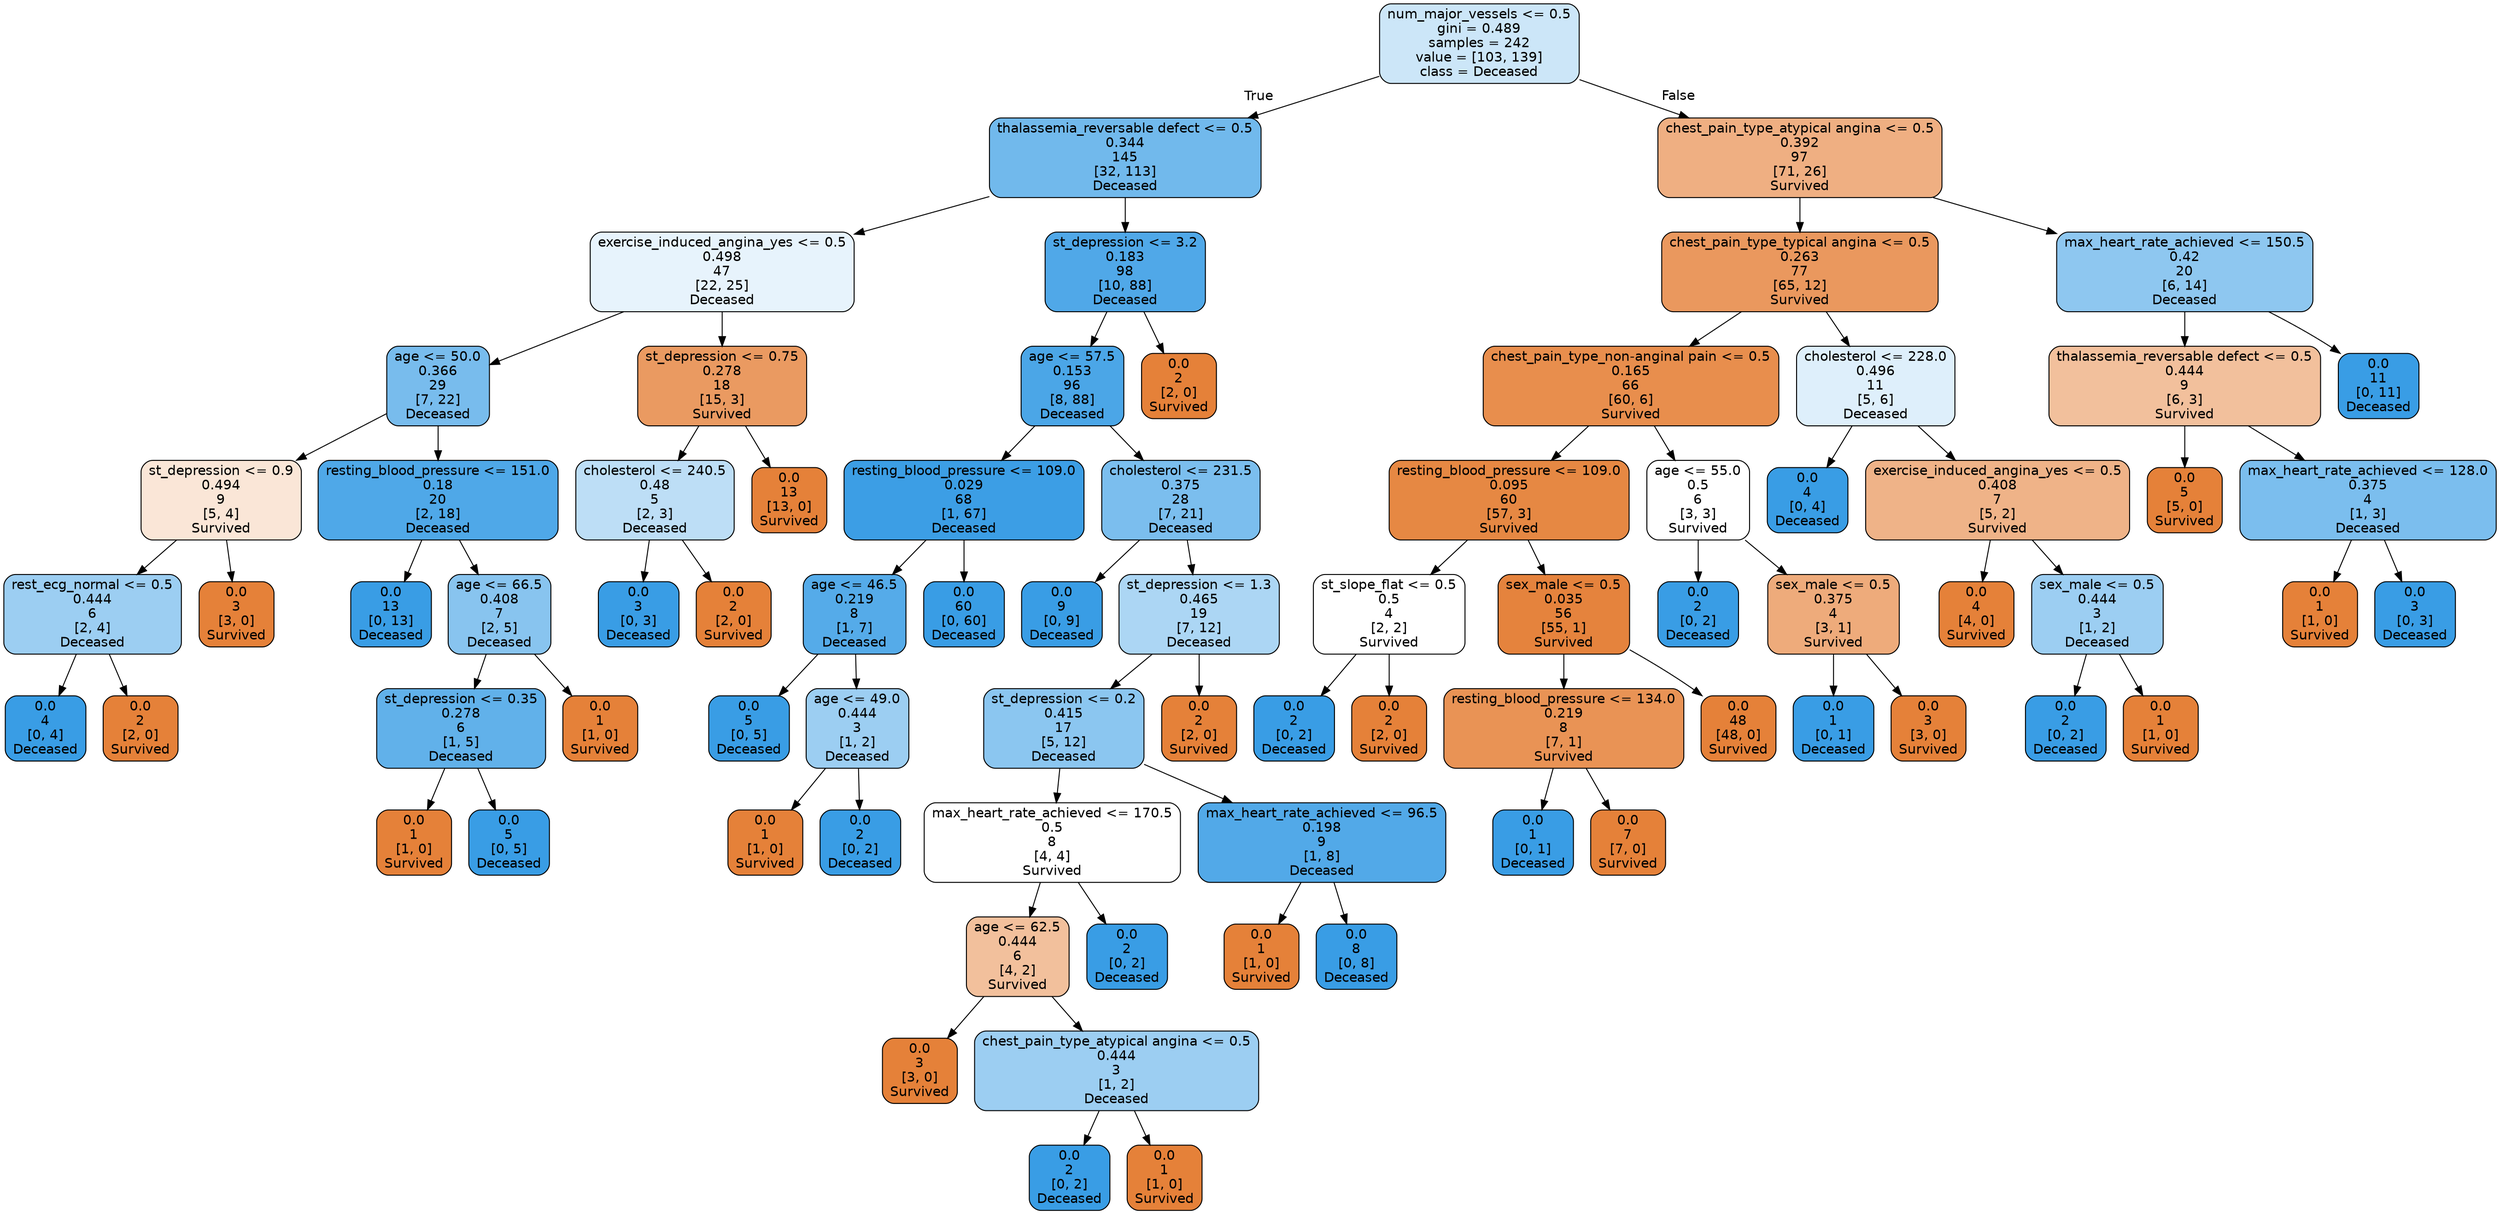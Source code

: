 digraph Tree {
node [shape=box, style="filled, rounded", color="black", fontname="helvetica"] ;
edge [fontname="helvetica"] ;
0 [label="num_major_vessels <= 0.5\ngini = 0.489\nsamples = 242\nvalue = [103, 139]\nclass = Deceased", fillcolor="#cce6f8"] ;
1 [label="thalassemia_reversable defect <= 0.5\n0.344\n145\n[32, 113]\nDeceased", fillcolor="#71b9ec"] ;
0 -> 1 [labeldistance=2.5, labelangle=45, headlabel="True"] ;
2 [label="exercise_induced_angina_yes <= 0.5\n0.498\n47\n[22, 25]\nDeceased", fillcolor="#e7f3fc"] ;
1 -> 2 ;
3 [label="age <= 50.0\n0.366\n29\n[7, 22]\nDeceased", fillcolor="#78bced"] ;
2 -> 3 ;
4 [label="st_depression <= 0.9\n0.494\n9\n[5, 4]\nSurvived", fillcolor="#fae6d7"] ;
3 -> 4 ;
5 [label="rest_ecg_normal <= 0.5\n0.444\n6\n[2, 4]\nDeceased", fillcolor="#9ccef2"] ;
4 -> 5 ;
6 [label="0.0\n4\n[0, 4]\nDeceased", fillcolor="#399de5"] ;
5 -> 6 ;
7 [label="0.0\n2\n[2, 0]\nSurvived", fillcolor="#e58139"] ;
5 -> 7 ;
8 [label="0.0\n3\n[3, 0]\nSurvived", fillcolor="#e58139"] ;
4 -> 8 ;
9 [label="resting_blood_pressure <= 151.0\n0.18\n20\n[2, 18]\nDeceased", fillcolor="#4fa8e8"] ;
3 -> 9 ;
10 [label="0.0\n13\n[0, 13]\nDeceased", fillcolor="#399de5"] ;
9 -> 10 ;
11 [label="age <= 66.5\n0.408\n7\n[2, 5]\nDeceased", fillcolor="#88c4ef"] ;
9 -> 11 ;
12 [label="st_depression <= 0.35\n0.278\n6\n[1, 5]\nDeceased", fillcolor="#61b1ea"] ;
11 -> 12 ;
13 [label="0.0\n1\n[1, 0]\nSurvived", fillcolor="#e58139"] ;
12 -> 13 ;
14 [label="0.0\n5\n[0, 5]\nDeceased", fillcolor="#399de5"] ;
12 -> 14 ;
15 [label="0.0\n1\n[1, 0]\nSurvived", fillcolor="#e58139"] ;
11 -> 15 ;
16 [label="st_depression <= 0.75\n0.278\n18\n[15, 3]\nSurvived", fillcolor="#ea9a61"] ;
2 -> 16 ;
17 [label="cholesterol <= 240.5\n0.48\n5\n[2, 3]\nDeceased", fillcolor="#bddef6"] ;
16 -> 17 ;
18 [label="0.0\n3\n[0, 3]\nDeceased", fillcolor="#399de5"] ;
17 -> 18 ;
19 [label="0.0\n2\n[2, 0]\nSurvived", fillcolor="#e58139"] ;
17 -> 19 ;
20 [label="0.0\n13\n[13, 0]\nSurvived", fillcolor="#e58139"] ;
16 -> 20 ;
21 [label="st_depression <= 3.2\n0.183\n98\n[10, 88]\nDeceased", fillcolor="#50a8e8"] ;
1 -> 21 ;
22 [label="age <= 57.5\n0.153\n96\n[8, 88]\nDeceased", fillcolor="#4ba6e7"] ;
21 -> 22 ;
23 [label="resting_blood_pressure <= 109.0\n0.029\n68\n[1, 67]\nDeceased", fillcolor="#3c9ee5"] ;
22 -> 23 ;
24 [label="age <= 46.5\n0.219\n8\n[1, 7]\nDeceased", fillcolor="#55abe9"] ;
23 -> 24 ;
25 [label="0.0\n5\n[0, 5]\nDeceased", fillcolor="#399de5"] ;
24 -> 25 ;
26 [label="age <= 49.0\n0.444\n3\n[1, 2]\nDeceased", fillcolor="#9ccef2"] ;
24 -> 26 ;
27 [label="0.0\n1\n[1, 0]\nSurvived", fillcolor="#e58139"] ;
26 -> 27 ;
28 [label="0.0\n2\n[0, 2]\nDeceased", fillcolor="#399de5"] ;
26 -> 28 ;
29 [label="0.0\n60\n[0, 60]\nDeceased", fillcolor="#399de5"] ;
23 -> 29 ;
30 [label="cholesterol <= 231.5\n0.375\n28\n[7, 21]\nDeceased", fillcolor="#7bbeee"] ;
22 -> 30 ;
31 [label="0.0\n9\n[0, 9]\nDeceased", fillcolor="#399de5"] ;
30 -> 31 ;
32 [label="st_depression <= 1.3\n0.465\n19\n[7, 12]\nDeceased", fillcolor="#acd6f4"] ;
30 -> 32 ;
33 [label="st_depression <= 0.2\n0.415\n17\n[5, 12]\nDeceased", fillcolor="#8bc6f0"] ;
32 -> 33 ;
34 [label="max_heart_rate_achieved <= 170.5\n0.5\n8\n[4, 4]\nSurvived", fillcolor="#ffffff"] ;
33 -> 34 ;
35 [label="age <= 62.5\n0.444\n6\n[4, 2]\nSurvived", fillcolor="#f2c09c"] ;
34 -> 35 ;
36 [label="0.0\n3\n[3, 0]\nSurvived", fillcolor="#e58139"] ;
35 -> 36 ;
37 [label="chest_pain_type_atypical angina <= 0.5\n0.444\n3\n[1, 2]\nDeceased", fillcolor="#9ccef2"] ;
35 -> 37 ;
38 [label="0.0\n2\n[0, 2]\nDeceased", fillcolor="#399de5"] ;
37 -> 38 ;
39 [label="0.0\n1\n[1, 0]\nSurvived", fillcolor="#e58139"] ;
37 -> 39 ;
40 [label="0.0\n2\n[0, 2]\nDeceased", fillcolor="#399de5"] ;
34 -> 40 ;
41 [label="max_heart_rate_achieved <= 96.5\n0.198\n9\n[1, 8]\nDeceased", fillcolor="#52a9e8"] ;
33 -> 41 ;
42 [label="0.0\n1\n[1, 0]\nSurvived", fillcolor="#e58139"] ;
41 -> 42 ;
43 [label="0.0\n8\n[0, 8]\nDeceased", fillcolor="#399de5"] ;
41 -> 43 ;
44 [label="0.0\n2\n[2, 0]\nSurvived", fillcolor="#e58139"] ;
32 -> 44 ;
45 [label="0.0\n2\n[2, 0]\nSurvived", fillcolor="#e58139"] ;
21 -> 45 ;
46 [label="chest_pain_type_atypical angina <= 0.5\n0.392\n97\n[71, 26]\nSurvived", fillcolor="#efaf82"] ;
0 -> 46 [labeldistance=2.5, labelangle=-45, headlabel="False"] ;
47 [label="chest_pain_type_typical angina <= 0.5\n0.263\n77\n[65, 12]\nSurvived", fillcolor="#ea985e"] ;
46 -> 47 ;
48 [label="chest_pain_type_non-anginal pain <= 0.5\n0.165\n66\n[60, 6]\nSurvived", fillcolor="#e88e4d"] ;
47 -> 48 ;
49 [label="resting_blood_pressure <= 109.0\n0.095\n60\n[57, 3]\nSurvived", fillcolor="#e68843"] ;
48 -> 49 ;
50 [label="st_slope_flat <= 0.5\n0.5\n4\n[2, 2]\nSurvived", fillcolor="#ffffff"] ;
49 -> 50 ;
51 [label="0.0\n2\n[0, 2]\nDeceased", fillcolor="#399de5"] ;
50 -> 51 ;
52 [label="0.0\n2\n[2, 0]\nSurvived", fillcolor="#e58139"] ;
50 -> 52 ;
53 [label="sex_male <= 0.5\n0.035\n56\n[55, 1]\nSurvived", fillcolor="#e5833d"] ;
49 -> 53 ;
54 [label="resting_blood_pressure <= 134.0\n0.219\n8\n[7, 1]\nSurvived", fillcolor="#e99355"] ;
53 -> 54 ;
55 [label="0.0\n1\n[0, 1]\nDeceased", fillcolor="#399de5"] ;
54 -> 55 ;
56 [label="0.0\n7\n[7, 0]\nSurvived", fillcolor="#e58139"] ;
54 -> 56 ;
57 [label="0.0\n48\n[48, 0]\nSurvived", fillcolor="#e58139"] ;
53 -> 57 ;
58 [label="age <= 55.0\n0.5\n6\n[3, 3]\nSurvived", fillcolor="#ffffff"] ;
48 -> 58 ;
59 [label="0.0\n2\n[0, 2]\nDeceased", fillcolor="#399de5"] ;
58 -> 59 ;
60 [label="sex_male <= 0.5\n0.375\n4\n[3, 1]\nSurvived", fillcolor="#eeab7b"] ;
58 -> 60 ;
61 [label="0.0\n1\n[0, 1]\nDeceased", fillcolor="#399de5"] ;
60 -> 61 ;
62 [label="0.0\n3\n[3, 0]\nSurvived", fillcolor="#e58139"] ;
60 -> 62 ;
63 [label="cholesterol <= 228.0\n0.496\n11\n[5, 6]\nDeceased", fillcolor="#deeffb"] ;
47 -> 63 ;
64 [label="0.0\n4\n[0, 4]\nDeceased", fillcolor="#399de5"] ;
63 -> 64 ;
65 [label="exercise_induced_angina_yes <= 0.5\n0.408\n7\n[5, 2]\nSurvived", fillcolor="#efb388"] ;
63 -> 65 ;
66 [label="0.0\n4\n[4, 0]\nSurvived", fillcolor="#e58139"] ;
65 -> 66 ;
67 [label="sex_male <= 0.5\n0.444\n3\n[1, 2]\nDeceased", fillcolor="#9ccef2"] ;
65 -> 67 ;
68 [label="0.0\n2\n[0, 2]\nDeceased", fillcolor="#399de5"] ;
67 -> 68 ;
69 [label="0.0\n1\n[1, 0]\nSurvived", fillcolor="#e58139"] ;
67 -> 69 ;
70 [label="max_heart_rate_achieved <= 150.5\n0.42\n20\n[6, 14]\nDeceased", fillcolor="#8ec7f0"] ;
46 -> 70 ;
71 [label="thalassemia_reversable defect <= 0.5\n0.444\n9\n[6, 3]\nSurvived", fillcolor="#f2c09c"] ;
70 -> 71 ;
72 [label="0.0\n5\n[5, 0]\nSurvived", fillcolor="#e58139"] ;
71 -> 72 ;
73 [label="max_heart_rate_achieved <= 128.0\n0.375\n4\n[1, 3]\nDeceased", fillcolor="#7bbeee"] ;
71 -> 73 ;
74 [label="0.0\n1\n[1, 0]\nSurvived", fillcolor="#e58139"] ;
73 -> 74 ;
75 [label="0.0\n3\n[0, 3]\nDeceased", fillcolor="#399de5"] ;
73 -> 75 ;
76 [label="0.0\n11\n[0, 11]\nDeceased", fillcolor="#399de5"] ;
70 -> 76 ;
}